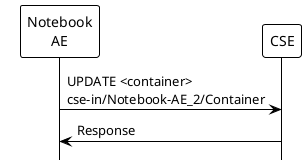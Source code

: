 @startuml
hide footbox
!theme plain
skinparam backgroundcolor transparent

participant "Notebook\nAE" as AE 
participant "CSE" as CSE 

AE -> CSE: UPDATE <container>\ncse-in/Notebook-AE_2/Container
AE <- CSE: Response

@enduml
